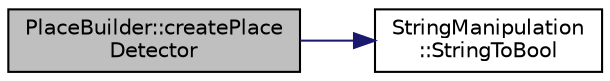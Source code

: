 digraph "PlaceBuilder::createPlaceDetector"
{
  edge [fontname="Helvetica",fontsize="10",labelfontname="Helvetica",labelfontsize="10"];
  node [fontname="Helvetica",fontsize="10",shape=record];
  rankdir="LR";
  Node1 [label="PlaceBuilder::createPlace\lDetector",height=0.2,width=0.4,color="black", fillcolor="grey75", style="filled", fontcolor="black"];
  Node1 -> Node2 [color="midnightblue",fontsize="10",style="solid",fontname="Helvetica"];
  Node2 [label="StringManipulation\l::StringToBool",height=0.2,width=0.4,color="black", fillcolor="white", style="filled",URL="$d5/d2b/namespace_string_manipulation.html#a0baa707fc46dac7faf25b279ca1633a4"];
}

